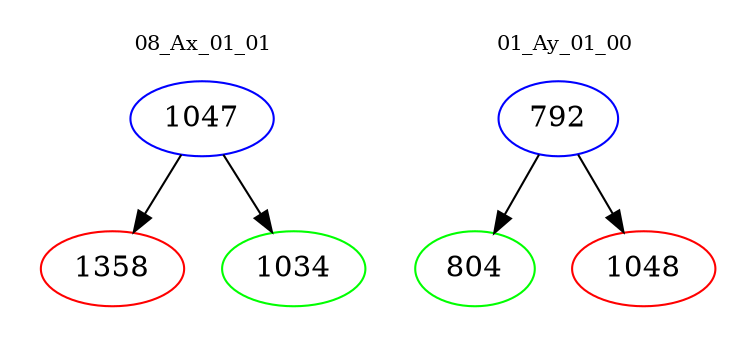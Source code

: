 digraph{
subgraph cluster_0 {
color = white
label = "08_Ax_01_01";
fontsize=10;
T0_1047 [label="1047", color="blue"]
T0_1047 -> T0_1358 [color="black"]
T0_1358 [label="1358", color="red"]
T0_1047 -> T0_1034 [color="black"]
T0_1034 [label="1034", color="green"]
}
subgraph cluster_1 {
color = white
label = "01_Ay_01_00";
fontsize=10;
T1_792 [label="792", color="blue"]
T1_792 -> T1_804 [color="black"]
T1_804 [label="804", color="green"]
T1_792 -> T1_1048 [color="black"]
T1_1048 [label="1048", color="red"]
}
}
